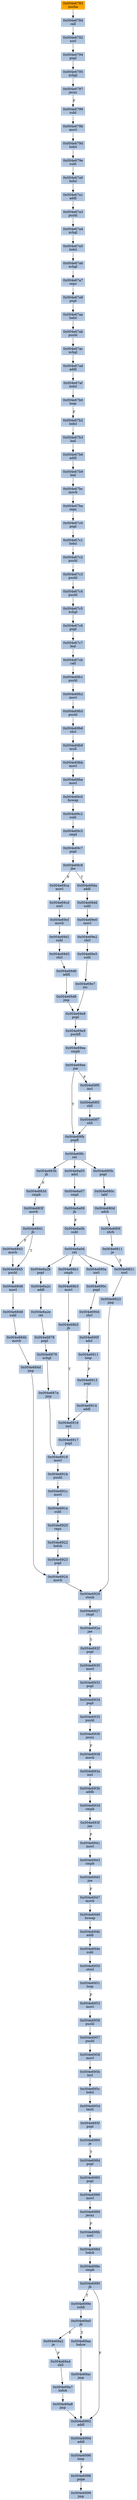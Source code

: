 strict digraph G {
	graph [bgcolor=transparent,
		name=G
	];
	node [color=lightsteelblue,
		fillcolor=lightsteelblue,
		shape=rectangle,
		style=filled
	];
	"0x004e69d6"	[label="0x004e69d6
addl"];
	"0x004e69d8"	[label="0x004e69d8
jmp"];
	"0x004e69d6" -> "0x004e69d8"	[color="#000000"];
	"0x004e6999"	[label="0x004e6999
jmp"];
	"0x004e6943"	[label="0x004e6943
cmpb"];
	"0x004e6945"	[label="0x004e6945
jne"];
	"0x004e6943" -> "0x004e6945"	[color="#000000"];
	"0x004e6992"	[label="0x004e6992
addl"];
	"0x004e6994"	[label="0x004e6994
addl"];
	"0x004e6992" -> "0x004e6994"	[color="#000000"];
	"0x004e693d"	[label="0x004e693d
cmpb"];
	"0x004e693f"	[label="0x004e693f
jae"];
	"0x004e693d" -> "0x004e693f"	[color="#000000"];
	"0x004e6a05"	[label="0x004e6a05
adcl"];
	"0x004e6a07"	[label="0x004e6a07
cmpl"];
	"0x004e6a05" -> "0x004e6a07"	[color="#000000"];
	"0x004e6841"	[label="0x004e6841
jb"];
	"0x004e6843"	[label="0x004e6843
movb"];
	"0x004e6841" -> "0x004e6843"	[color="#000000",
		label=F];
	"0x004e6845"	[label="0x004e6845
pushl"];
	"0x004e6841" -> "0x004e6845"	[color="#000000",
		label=T];
	"0x004e684d"	[label="0x004e684d
jmp"];
	"0x004e6924"	[label="0x004e6924
movb"];
	"0x004e684d" -> "0x004e6924"	[color="#000000"];
	"0x004e69e8"	[label="0x004e69e8
popl"];
	"0x004e69d8" -> "0x004e69e8"	[color="#000000"];
	"0x004e6958"	[label="0x004e6958
movl"];
	"0x004e695b"	[label="0x004e695b
incl"];
	"0x004e6958" -> "0x004e695b"	[color="#000000"];
	"0x004e69be"	[label="0x004e69be
movl"];
	"0x004e69c0"	[label="0x004e69c0
bswap"];
	"0x004e69be" -> "0x004e69c0"	[color="#000000"];
	"0x004e69dd"	[label="0x004e69dd
subl"];
	"0x004e69e0"	[label="0x004e69e0
movl"];
	"0x004e69dd" -> "0x004e69e0"	[color="#000000"];
	"0x004e6950"	[label="0x004e6950
stosl"];
	"0x004e6951"	[label="0x004e6951
loop"];
	"0x004e6950" -> "0x004e6951"	[color="#000000"];
	"0x004e69a0"	[label="0x004e69a0
jb"];
	"0x004e69a2"	[label="0x004e69a2
je"];
	"0x004e69a0" -> "0x004e69a2"	[color="#000000",
		label=F];
	"0x004e69aa"	[label="0x004e69aa
lodsw"];
	"0x004e69a0" -> "0x004e69aa"	[color="#000000",
		label=T];
	"0x004e67aa"	[label="0x004e67aa
lodsl"];
	"0x004e67ab"	[label="0x004e67ab
pushl"];
	"0x004e67aa" -> "0x004e67ab"	[color="#000000"];
	"0x004e6878"	[label="0x004e6878
popl"];
	"0x004e6879"	[label="0x004e6879
xchgl"];
	"0x004e6878" -> "0x004e6879"	[color="#000000"];
	"0x004e6a0b"	[label="0x004e6a0b
subl"];
	"0x004e6a0d"	[label="0x004e6a0d
ret"];
	"0x004e6a0b" -> "0x004e6a0d"	[color="#000000"];
	"0x004e6843" -> "0x004e6845"	[color="#000000"];
	"0x004e67c2"	[label="0x004e67c2
pushl"];
	"0x004e67c3"	[label="0x004e67c3
pushl"];
	"0x004e67c2" -> "0x004e67c3"	[color="#000000"];
	"0x004e6913"	[label="0x004e6913
popl"];
	"0x004e6914"	[label="0x004e6914
addl"];
	"0x004e6913" -> "0x004e6914"	[color="#000000"];
	"0x004e6941"	[label="0x004e6941
movl"];
	"0x004e6941" -> "0x004e6943"	[color="#000000"];
	"0x004e6934"	[label="0x004e6934
popl"];
	"0x004e6935"	[label="0x004e6935
pushl"];
	"0x004e6934" -> "0x004e6935"	[color="#000000"];
	"0x004e69c2"	[label="0x004e69c2
subl"];
	"0x004e69c0" -> "0x004e69c2"	[color="#000000"];
	"0x004e690f"	[label="0x004e690f
adcl"];
	"0x004e6911"	[label="0x004e6911
loop"];
	"0x004e690f" -> "0x004e6911"	[color="#000000"];
	"0x004e69a7"	[label="0x004e69a7
lodsb"];
	"0x004e69a8"	[label="0x004e69a8
jmp"];
	"0x004e69a7" -> "0x004e69a8"	[color="#000000"];
	"0x004e69bb"	[label="0x004e69bb
movl"];
	"0x004e69bb" -> "0x004e69be"	[color="#000000"];
	"0x004e69c5"	[label="0x004e69c5
cmpl"];
	"0x004e69c7"	[label="0x004e69c7
popl"];
	"0x004e69c5" -> "0x004e69c7"	[color="#000000"];
	"0x004e6990"	[label="0x004e6990
jb"];
	"0x004e6990" -> "0x004e6992"	[color="#000000",
		label=F];
	"0x004e699e"	[label="0x004e699e
subb"];
	"0x004e6990" -> "0x004e699e"	[color="#000000",
		label=T];
	"0x004e69c8"	[label="0x004e69c8
jbe"];
	"0x004e69ca"	[label="0x004e69ca
movl"];
	"0x004e69c8" -> "0x004e69ca"	[color="#000000",
		label=F];
	"0x004e69da"	[label="0x004e69da
addl"];
	"0x004e69c8" -> "0x004e69da"	[color="#000000",
		label=T];
	"0x004e695c"	[label="0x004e695c
lodsl"];
	"0x004e695d"	[label="0x004e695d
testl"];
	"0x004e695c" -> "0x004e695d"	[color="#000000"];
	"0x004e6985"	[label="0x004e6985
popl"];
	"0x004e6986"	[label="0x004e6986
movl"];
	"0x004e6985" -> "0x004e6986"	[color="#000000"];
	"0x004e6998"	[label="0x004e6998
popa"];
	"0x004e6998" -> "0x004e6999"	[color="#000000"];
	"0x004e67a3"	[label="0x004e67a3
pushl"];
	"0x004e67a4"	[label="0x004e67a4
xchgl"];
	"0x004e67a3" -> "0x004e67a4"	[color="#000000"];
	"0x004e68b1"	[label="0x004e68b1
cmpb"];
	"0x004e68b3"	[label="0x004e68b3
movl"];
	"0x004e68b1" -> "0x004e68b3"	[color="#000000"];
	"0x004e6957"	[label="0x004e6957
pushl"];
	"0x004e6957" -> "0x004e6958"	[color="#000000"];
	"0x004e69cd"	[label="0x004e69cd
xorl"];
	"0x004e69ca" -> "0x004e69cd"	[color="#000000"];
	"0x004e6956"	[label="0x004e6956
pushl"];
	"0x004e6956" -> "0x004e6957"	[color="#000000"];
	"0x004e67c4"	[label="0x004e67c4
pushl"];
	"0x004e67c3" -> "0x004e67c4"	[color="#000000"];
	"0x004e683b"	[label="0x004e683b
jb"];
	"0x004e683d"	[label="0x004e683d
cmpb"];
	"0x004e683b" -> "0x004e683d"	[color="#000000",
		label=F];
	"0x004e67ac"	[label="0x004e67ac
xchgl"];
	"0x004e67ad"	[label="0x004e67ad
addl"];
	"0x004e67ac" -> "0x004e67ad"	[color="#000000"];
	"0x004e6996"	[label="0x004e6996
loop"];
	"0x004e6996" -> "0x004e6998"	[color="#000000",
		label=F];
	"0x004e6949"	[label="0x004e6949
bswap"];
	"0x004e694b"	[label="0x004e694b
addl"];
	"0x004e6949" -> "0x004e694b"	[color="#000000"];
	"0x004e69b9"	[label="0x004e69b9
mull"];
	"0x004e69b9" -> "0x004e69bb"	[color="#000000"];
	"0x004e67a5"	[label="0x004e67a5
lodsl"];
	"0x004e67a4" -> "0x004e67a5"	[color="#000000"];
	"0x004e67c6"	[label="0x004e67c6
popl"];
	"0x004e67c7"	[label="0x004e67c7
leal"];
	"0x004e67c6" -> "0x004e67c7"	[color="#000000"];
	"0x004e69c2" -> "0x004e69c5"	[color="#000000"];
	"0x004e67a6"	[label="0x004e67a6
xchgl"];
	"0x004e67a7"	[label="0x004e67a7
repz"];
	"0x004e67a6" -> "0x004e67a7"	[color="#000000"];
	"0x004e69fc"	[label="0x004e69fc
ret"];
	"0x004e69fc" -> "0x004e6a05"	[color="#000000"];
	"0x004e69fc" -> "0x004e683b"	[color="#000000"];
	"0x004e680b"	[label="0x004e680b
popl"];
	"0x004e69fc" -> "0x004e680b"	[color="#000000"];
	"0x004e691b"	[label="0x004e691b
pushl"];
	"0x004e691c"	[label="0x004e691c
movl"];
	"0x004e691b" -> "0x004e691c"	[color="#000000"];
	"0x004e69cf"	[label="0x004e69cf
movb"];
	"0x004e69d1"	[label="0x004e69d1
subl"];
	"0x004e69cf" -> "0x004e69d1"	[color="#000000"];
	"0x004e69e9"	[label="0x004e69e9
pushfl"];
	"0x004e69e8" -> "0x004e69e9"	[color="#000000"];
	"0x004e67b2"	[label="0x004e67b2
lodsl"];
	"0x004e67b3"	[label="0x004e67b3
leal"];
	"0x004e67b2" -> "0x004e67b3"	[color="#000000"];
	"0x004e6a09"	[label="0x004e6a09
jb"];
	"0x004e6a09" -> "0x004e6a0b"	[color="#000000",
		label=F];
	"0x004e6926"	[label="0x004e6926
stosb"];
	"0x004e6927"	[label="0x004e6927
cmpl"];
	"0x004e6926" -> "0x004e6927"	[color="#000000"];
	"0x004e6846"	[label="0x004e6846
movl"];
	"0x004e6845" -> "0x004e6846"	[color="#000000"];
	"0x004e6799"	[label="0x004e6799
subl"];
	"0x004e679b"	[label="0x004e679b
movl"];
	"0x004e6799" -> "0x004e679b"	[color="#000000"];
	"0x004e6911" -> "0x004e6913"	[color="#000000",
		label=F];
	"0x004e693a"	[label="0x004e693a
incl"];
	"0x004e693b"	[label="0x004e693b
addb"];
	"0x004e693a" -> "0x004e693b"	[color="#000000"];
	"0x004e67a1"	[label="0x004e67a1
addl"];
	"0x004e67a1" -> "0x004e67a3"	[color="#000000"];
	"0x004e69e5"	[label="0x004e69e5
subl"];
	"0x004e69e7"	[label="0x004e69e7
stc"];
	"0x004e69e5" -> "0x004e69e7"	[color="#000000"];
	"0x004e67cb"	[label="0x004e67cb
call"];
	"0x004e69b1"	[label="0x004e69b1
pushl"];
	"0x004e67cb" -> "0x004e69b1"	[color="#000000"];
	"0x004e683f"	[label="0x004e683f
movb"];
	"0x004e683f" -> "0x004e6841"	[color="#000000"];
	"0x004e6811"	[label="0x004e6811
je"];
	"0x004e6821"	[label="0x004e6821
xorl"];
	"0x004e6811" -> "0x004e6821"	[color="#000000",
		label=T];
	"0x004e6823"	[label="0x004e6823
jmp"];
	"0x004e6823" -> "0x004e6926"	[color="#000000"];
	"0x004e69ee"	[label="0x004e69ee
jne"];
	"0x004e69fb"	[label="0x004e69fb
popfl"];
	"0x004e69ee" -> "0x004e69fb"	[color="#000000",
		label=T];
	"0x004e69f0"	[label="0x004e69f0
incl"];
	"0x004e69ee" -> "0x004e69f0"	[color="#000000",
		label=F];
	"0x004e69b6"	[label="0x004e69b6
shrl"];
	"0x004e69b6" -> "0x004e69b9"	[color="#000000"];
	"0x004e6a07" -> "0x004e6a09"	[color="#000000"];
	"0x004e69d3"	[label="0x004e69d3
shrl"];
	"0x004e69d1" -> "0x004e69d3"	[color="#000000"];
	"0x004e6947"	[label="0x004e6947
movb"];
	"0x004e6945" -> "0x004e6947"	[color="#000000",
		label=F];
	"0x004e695f"	[label="0x004e695f
popl"];
	"0x004e695d" -> "0x004e695f"	[color="#000000"];
	"0x004e6923"	[label="0x004e6923
popl"];
	"0x004e6923" -> "0x004e6924"	[color="#000000"];
	"0x004e69d3" -> "0x004e69d6"	[color="#000000"];
	"0x004e6953"	[label="0x004e6953
movl"];
	"0x004e6953" -> "0x004e6956"	[color="#000000"];
	"0x004e6794"	[label="0x004e6794
popl"];
	"0x004e6795"	[label="0x004e6795
xchgl"];
	"0x004e6794" -> "0x004e6795"	[color="#000000"];
	"0x004e680c"	[label="0x004e680c
lahf"];
	"0x004e680d"	[label="0x004e680d
adcb"];
	"0x004e680c" -> "0x004e680d"	[color="#000000"];
	"0x004e69b2"	[label="0x004e69b2
movl"];
	"0x004e69b5"	[label="0x004e69b5
pushl"];
	"0x004e69b2" -> "0x004e69b5"	[color="#000000"];
	"0x004e69ac"	[label="0x004e69ac
jmp"];
	"0x004e69ac" -> "0x004e6992"	[color="#000000"];
	"0x004e680b" -> "0x004e680c"	[color="#000000"];
	"0x004e699e" -> "0x004e69a0"	[color="#000000"];
	"0x004e698d"	[label="0x004e698d
lodsb"];
	"0x004e698e"	[label="0x004e698e
cmpb"];
	"0x004e698d" -> "0x004e698e"	[color="#000000"];
	"0x004e6951" -> "0x004e6953"	[color="#000000",
		label=F];
	"0x004e680f"	[label="0x004e680f
shrb"];
	"0x004e680f" -> "0x004e6811"	[color="#000000"];
	"0x004e67be"	[label="0x004e67be
repz"];
	"0x004e67c0"	[label="0x004e67c0
popl"];
	"0x004e67be" -> "0x004e67c0"	[color="#000000"];
	"0x004e693b" -> "0x004e693d"	[color="#000000"];
	"0x004e67a9"	[label="0x004e67a9
popl"];
	"0x004e67a9" -> "0x004e67aa"	[color="#000000"];
	"0x004e694e"	[label="0x004e694e
subl"];
	"0x004e694e" -> "0x004e6950"	[color="#000000"];
	"0x004e698b"	[label="0x004e698b
xorl"];
	"0x004e698b" -> "0x004e698d"	[color="#000000"];
	"0x004e67c5"	[label="0x004e67c5
xchgl"];
	"0x004e67c5" -> "0x004e67c6"	[color="#000000"];
	"0x004e694b" -> "0x004e694e"	[color="#000000"];
	"0x004e67a7" -> "0x004e67a9"	[color="#000000"];
	"0x004e692a"	[label="0x004e692a
jae"];
	"0x004e692f"	[label="0x004e692f
popl"];
	"0x004e692a" -> "0x004e692f"	[color="#000000",
		label=T];
	"0x004e691e"	[label="0x004e691e
subl"];
	"0x004e6920"	[label="0x004e6920
repz"];
	"0x004e691e" -> "0x004e6920"	[color="#000000"];
	"0x004e690d"	[label="0x004e690d
shrl"];
	"0x004e690d" -> "0x004e690f"	[color="#000000"];
	"0x004e67c1"	[label="0x004e67c1
lodsl"];
	"0x004e67c0" -> "0x004e67c1"	[color="#000000"];
	"0x004e69f3"	[label="0x004e69f3
shll"];
	"0x004e69f7"	[label="0x004e69f7
shll"];
	"0x004e69f3" -> "0x004e69f7"	[color="#000000"];
	"0x004e67c1" -> "0x004e67c2"	[color="#000000"];
	"0x004e6a2c"	[label="0x004e6a2c
addl"];
	"0x004e6a2e"	[label="0x004e6a2e
ret"];
	"0x004e6a2c" -> "0x004e6a2e"	[color="#000000"];
	"0x004e6984"	[label="0x004e6984
popl"];
	"0x004e6984" -> "0x004e6985"	[color="#000000"];
	"0x004e6936"	[label="0x004e6936
jecxz"];
	"0x004e6938"	[label="0x004e6938
movb"];
	"0x004e6936" -> "0x004e6938"	[color="#000000",
		label=F];
	"0x004e67ab" -> "0x004e67ac"	[color="#000000"];
	"0x004e67b6"	[label="0x004e67b6
addl"];
	"0x004e67b3" -> "0x004e67b6"	[color="#000000"];
	"0x004e6792"	[label="0x004e6792
xorl"];
	"0x004e6792" -> "0x004e6794"	[color="#000000"];
	"0x004e67b9"	[label="0x004e67b9
leal"];
	"0x004e67b6" -> "0x004e67b9"	[color="#000000"];
	"0x004e69a4"	[label="0x004e69a4
shll"];
	"0x004e69a2" -> "0x004e69a4"	[color="#000000",
		label=F];
	"0x004e6922"	[label="0x004e6922
lodsb"];
	"0x004e6922" -> "0x004e6923"	[color="#000000"];
	"0x004e69b1" -> "0x004e69b2"	[color="#000000"];
	"0x004e6821" -> "0x004e6823"	[color="#000000"];
	"0x004e6960"	[label="0x004e6960
je"];
	"0x004e695f" -> "0x004e6960"	[color="#000000"];
	"0x004e67a0"	[label="0x004e67a0
lodsl"];
	"0x004e67a0" -> "0x004e67a1"	[color="#000000"];
	"0x004e691c" -> "0x004e691e"	[color="#000000"];
	"0x004e6a0d" -> "0x004e68b1"	[color="#000000"];
	"0x004e6a0d" -> "0x004e6821"	[color="#000000"];
	"0x004e6a2b"	[label="0x004e6a2b
popl"];
	"0x004e6a0d" -> "0x004e6a2b"	[color="#000000"];
	"0x004e690a"	[label="0x004e690a
xorl"];
	"0x004e6a0d" -> "0x004e690a"	[color="#000000"];
	"0x004e69fb" -> "0x004e69fc"	[color="#000000"];
	"0x004e6916"	[label="0x004e6916
incl"];
	"0x004e6917"	[label="0x004e6917
popl"];
	"0x004e6916" -> "0x004e6917"	[color="#000000"];
	"0x004e6989"	[label="0x004e6989
jecxz"];
	"0x004e6986" -> "0x004e6989"	[color="#000000"];
	"0x004e67a5" -> "0x004e67a6"	[color="#000000"];
	"0x004e67b0"	[label="0x004e67b0
loop"];
	"0x004e67b0" -> "0x004e67b2"	[color="#000000",
		label=F];
	"0x004e69da" -> "0x004e69dd"	[color="#000000"];
	"0x004e6848"	[label="0x004e6848
subl"];
	"0x004e684b"	[label="0x004e684b
movb"];
	"0x004e6848" -> "0x004e684b"	[color="#000000"];
	"0x004e6918"	[label="0x004e6918
movl"];
	"0x004e6918" -> "0x004e691b"	[color="#000000"];
	"0x004e6917" -> "0x004e6918"	[color="#000000"];
	"0x004e683d" -> "0x004e683f"	[color="#000000"];
	"0x004e6a2b" -> "0x004e6a2c"	[color="#000000"];
	"0x004e6994" -> "0x004e6996"	[color="#000000"];
	"0x004e687a"	[label="0x004e687a
jmp"];
	"0x004e687a" -> "0x004e6918"	[color="#000000"];
	"0x004e68b5"	[label="0x004e68b5
jb"];
	"0x004e68b5" -> "0x004e6916"	[color="#000000",
		label=T];
	"0x004e684b" -> "0x004e684d"	[color="#000000"];
	"0x004e67bc"	[label="0x004e67bc
movb"];
	"0x004e67bc" -> "0x004e67be"	[color="#000000"];
	"0x004e6797"	[label="0x004e6797
jecxz"];
	"0x004e6797" -> "0x004e6799"	[color="#000000",
		label=F];
	"0x004e6930"	[label="0x004e6930
movl"];
	"0x004e6933"	[label="0x004e6933
popl"];
	"0x004e6930" -> "0x004e6933"	[color="#000000"];
	"0x004e6783"	[color=lightgrey,
		fillcolor=orange,
		label="0x004e6783
pusha"];
	"0x004e6784"	[label="0x004e6784
call"];
	"0x004e6783" -> "0x004e6784"	[color="#000000"];
	"0x004e69a8" -> "0x004e6992"	[color="#000000"];
	"0x004e679d"	[label="0x004e679d
lodsl"];
	"0x004e679e"	[label="0x004e679e
subl"];
	"0x004e679d" -> "0x004e679e"	[color="#000000"];
	"0x004e69aa" -> "0x004e69ac"	[color="#000000"];
	"0x004e6927" -> "0x004e692a"	[color="#000000"];
	"0x004e69a4" -> "0x004e69a7"	[color="#000000"];
	"0x004e69f7" -> "0x004e69fb"	[color="#000000"];
	"0x004e68b3" -> "0x004e68b5"	[color="#000000"];
	"0x004e679e" -> "0x004e67a0"	[color="#000000"];
	"0x004e67af"	[label="0x004e67af
lodsl"];
	"0x004e67af" -> "0x004e67b0"	[color="#000000"];
	"0x004e67b9" -> "0x004e67bc"	[color="#000000"];
	"0x004e69cd" -> "0x004e69cf"	[color="#000000"];
	"0x004e695b" -> "0x004e695c"	[color="#000000"];
	"0x004e6935" -> "0x004e6936"	[color="#000000"];
	"0x004e67c4" -> "0x004e67c5"	[color="#000000"];
	"0x004e6989" -> "0x004e698b"	[color="#000000",
		label=F];
	"0x004e6947" -> "0x004e6949"	[color="#000000"];
	"0x004e693f" -> "0x004e6941"	[color="#000000",
		label=F];
	"0x004e6960" -> "0x004e6984"	[color="#000000",
		label=T];
	"0x004e692f" -> "0x004e6930"	[color="#000000"];
	"0x004e69f0" -> "0x004e69f3"	[color="#000000"];
	"0x004e690c"	[label="0x004e690c
popl"];
	"0x004e690a" -> "0x004e690c"	[color="#000000"];
	"0x004e6846" -> "0x004e6848"	[color="#000000"];
	"0x004e6920" -> "0x004e6922"	[color="#000000"];
	"0x004e69c7" -> "0x004e69c8"	[color="#000000"];
	"0x004e69e7" -> "0x004e69e8"	[color="#000000"];
	"0x004e690c" -> "0x004e690d"	[color="#000000"];
	"0x004e69ea"	[label="0x004e69ea
cmpb"];
	"0x004e69ea" -> "0x004e69ee"	[color="#000000"];
	"0x004e69e2"	[label="0x004e69e2
shrl"];
	"0x004e69e0" -> "0x004e69e2"	[color="#000000"];
	"0x004e69b5" -> "0x004e69b6"	[color="#000000"];
	"0x004e698e" -> "0x004e6990"	[color="#000000"];
	"0x004e680d" -> "0x004e680f"	[color="#000000"];
	"0x004e6924" -> "0x004e6926"	[color="#000000"];
	"0x004e6933" -> "0x004e6934"	[color="#000000"];
	"0x004e6879" -> "0x004e687a"	[color="#000000"];
	"0x004e6784" -> "0x004e6792"	[color="#000000"];
	"0x004e67c7" -> "0x004e67cb"	[color="#000000"];
	"0x004e69e2" -> "0x004e69e5"	[color="#000000"];
	"0x004e679b" -> "0x004e679d"	[color="#000000"];
	"0x004e69e9" -> "0x004e69ea"	[color="#000000"];
	"0x004e67ad" -> "0x004e67af"	[color="#000000"];
	"0x004e6a2e" -> "0x004e6878"	[color="#000000"];
	"0x004e6914" -> "0x004e6916"	[color="#000000"];
	"0x004e6938" -> "0x004e693a"	[color="#000000"];
	"0x004e6795" -> "0x004e6797"	[color="#000000"];
}
